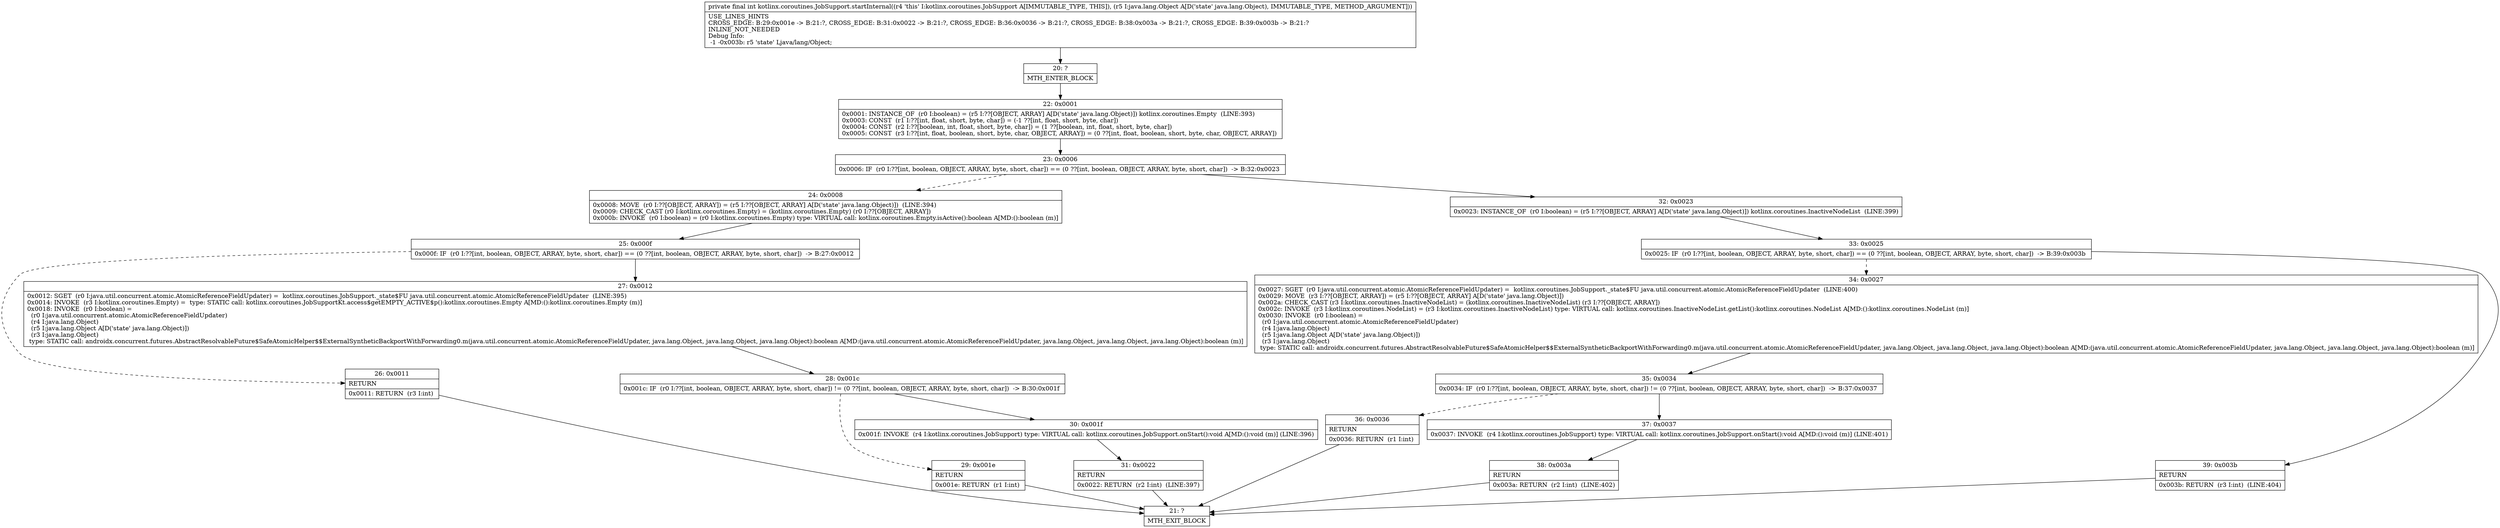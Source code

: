 digraph "CFG forkotlinx.coroutines.JobSupport.startInternal(Ljava\/lang\/Object;)I" {
Node_20 [shape=record,label="{20\:\ ?|MTH_ENTER_BLOCK\l}"];
Node_22 [shape=record,label="{22\:\ 0x0001|0x0001: INSTANCE_OF  (r0 I:boolean) = (r5 I:??[OBJECT, ARRAY] A[D('state' java.lang.Object)]) kotlinx.coroutines.Empty  (LINE:393)\l0x0003: CONST  (r1 I:??[int, float, short, byte, char]) = (\-1 ??[int, float, short, byte, char]) \l0x0004: CONST  (r2 I:??[boolean, int, float, short, byte, char]) = (1 ??[boolean, int, float, short, byte, char]) \l0x0005: CONST  (r3 I:??[int, float, boolean, short, byte, char, OBJECT, ARRAY]) = (0 ??[int, float, boolean, short, byte, char, OBJECT, ARRAY]) \l}"];
Node_23 [shape=record,label="{23\:\ 0x0006|0x0006: IF  (r0 I:??[int, boolean, OBJECT, ARRAY, byte, short, char]) == (0 ??[int, boolean, OBJECT, ARRAY, byte, short, char])  \-\> B:32:0x0023 \l}"];
Node_24 [shape=record,label="{24\:\ 0x0008|0x0008: MOVE  (r0 I:??[OBJECT, ARRAY]) = (r5 I:??[OBJECT, ARRAY] A[D('state' java.lang.Object)])  (LINE:394)\l0x0009: CHECK_CAST (r0 I:kotlinx.coroutines.Empty) = (kotlinx.coroutines.Empty) (r0 I:??[OBJECT, ARRAY]) \l0x000b: INVOKE  (r0 I:boolean) = (r0 I:kotlinx.coroutines.Empty) type: VIRTUAL call: kotlinx.coroutines.Empty.isActive():boolean A[MD:():boolean (m)]\l}"];
Node_25 [shape=record,label="{25\:\ 0x000f|0x000f: IF  (r0 I:??[int, boolean, OBJECT, ARRAY, byte, short, char]) == (0 ??[int, boolean, OBJECT, ARRAY, byte, short, char])  \-\> B:27:0x0012 \l}"];
Node_26 [shape=record,label="{26\:\ 0x0011|RETURN\l|0x0011: RETURN  (r3 I:int) \l}"];
Node_21 [shape=record,label="{21\:\ ?|MTH_EXIT_BLOCK\l}"];
Node_27 [shape=record,label="{27\:\ 0x0012|0x0012: SGET  (r0 I:java.util.concurrent.atomic.AtomicReferenceFieldUpdater) =  kotlinx.coroutines.JobSupport._state$FU java.util.concurrent.atomic.AtomicReferenceFieldUpdater  (LINE:395)\l0x0014: INVOKE  (r3 I:kotlinx.coroutines.Empty) =  type: STATIC call: kotlinx.coroutines.JobSupportKt.access$getEMPTY_ACTIVE$p():kotlinx.coroutines.Empty A[MD:():kotlinx.coroutines.Empty (m)]\l0x0018: INVOKE  (r0 I:boolean) = \l  (r0 I:java.util.concurrent.atomic.AtomicReferenceFieldUpdater)\l  (r4 I:java.lang.Object)\l  (r5 I:java.lang.Object A[D('state' java.lang.Object)])\l  (r3 I:java.lang.Object)\l type: STATIC call: androidx.concurrent.futures.AbstractResolvableFuture$SafeAtomicHelper$$ExternalSyntheticBackportWithForwarding0.m(java.util.concurrent.atomic.AtomicReferenceFieldUpdater, java.lang.Object, java.lang.Object, java.lang.Object):boolean A[MD:(java.util.concurrent.atomic.AtomicReferenceFieldUpdater, java.lang.Object, java.lang.Object, java.lang.Object):boolean (m)]\l}"];
Node_28 [shape=record,label="{28\:\ 0x001c|0x001c: IF  (r0 I:??[int, boolean, OBJECT, ARRAY, byte, short, char]) != (0 ??[int, boolean, OBJECT, ARRAY, byte, short, char])  \-\> B:30:0x001f \l}"];
Node_29 [shape=record,label="{29\:\ 0x001e|RETURN\l|0x001e: RETURN  (r1 I:int) \l}"];
Node_30 [shape=record,label="{30\:\ 0x001f|0x001f: INVOKE  (r4 I:kotlinx.coroutines.JobSupport) type: VIRTUAL call: kotlinx.coroutines.JobSupport.onStart():void A[MD:():void (m)] (LINE:396)\l}"];
Node_31 [shape=record,label="{31\:\ 0x0022|RETURN\l|0x0022: RETURN  (r2 I:int)  (LINE:397)\l}"];
Node_32 [shape=record,label="{32\:\ 0x0023|0x0023: INSTANCE_OF  (r0 I:boolean) = (r5 I:??[OBJECT, ARRAY] A[D('state' java.lang.Object)]) kotlinx.coroutines.InactiveNodeList  (LINE:399)\l}"];
Node_33 [shape=record,label="{33\:\ 0x0025|0x0025: IF  (r0 I:??[int, boolean, OBJECT, ARRAY, byte, short, char]) == (0 ??[int, boolean, OBJECT, ARRAY, byte, short, char])  \-\> B:39:0x003b \l}"];
Node_34 [shape=record,label="{34\:\ 0x0027|0x0027: SGET  (r0 I:java.util.concurrent.atomic.AtomicReferenceFieldUpdater) =  kotlinx.coroutines.JobSupport._state$FU java.util.concurrent.atomic.AtomicReferenceFieldUpdater  (LINE:400)\l0x0029: MOVE  (r3 I:??[OBJECT, ARRAY]) = (r5 I:??[OBJECT, ARRAY] A[D('state' java.lang.Object)]) \l0x002a: CHECK_CAST (r3 I:kotlinx.coroutines.InactiveNodeList) = (kotlinx.coroutines.InactiveNodeList) (r3 I:??[OBJECT, ARRAY]) \l0x002c: INVOKE  (r3 I:kotlinx.coroutines.NodeList) = (r3 I:kotlinx.coroutines.InactiveNodeList) type: VIRTUAL call: kotlinx.coroutines.InactiveNodeList.getList():kotlinx.coroutines.NodeList A[MD:():kotlinx.coroutines.NodeList (m)]\l0x0030: INVOKE  (r0 I:boolean) = \l  (r0 I:java.util.concurrent.atomic.AtomicReferenceFieldUpdater)\l  (r4 I:java.lang.Object)\l  (r5 I:java.lang.Object A[D('state' java.lang.Object)])\l  (r3 I:java.lang.Object)\l type: STATIC call: androidx.concurrent.futures.AbstractResolvableFuture$SafeAtomicHelper$$ExternalSyntheticBackportWithForwarding0.m(java.util.concurrent.atomic.AtomicReferenceFieldUpdater, java.lang.Object, java.lang.Object, java.lang.Object):boolean A[MD:(java.util.concurrent.atomic.AtomicReferenceFieldUpdater, java.lang.Object, java.lang.Object, java.lang.Object):boolean (m)]\l}"];
Node_35 [shape=record,label="{35\:\ 0x0034|0x0034: IF  (r0 I:??[int, boolean, OBJECT, ARRAY, byte, short, char]) != (0 ??[int, boolean, OBJECT, ARRAY, byte, short, char])  \-\> B:37:0x0037 \l}"];
Node_36 [shape=record,label="{36\:\ 0x0036|RETURN\l|0x0036: RETURN  (r1 I:int) \l}"];
Node_37 [shape=record,label="{37\:\ 0x0037|0x0037: INVOKE  (r4 I:kotlinx.coroutines.JobSupport) type: VIRTUAL call: kotlinx.coroutines.JobSupport.onStart():void A[MD:():void (m)] (LINE:401)\l}"];
Node_38 [shape=record,label="{38\:\ 0x003a|RETURN\l|0x003a: RETURN  (r2 I:int)  (LINE:402)\l}"];
Node_39 [shape=record,label="{39\:\ 0x003b|RETURN\l|0x003b: RETURN  (r3 I:int)  (LINE:404)\l}"];
MethodNode[shape=record,label="{private final int kotlinx.coroutines.JobSupport.startInternal((r4 'this' I:kotlinx.coroutines.JobSupport A[IMMUTABLE_TYPE, THIS]), (r5 I:java.lang.Object A[D('state' java.lang.Object), IMMUTABLE_TYPE, METHOD_ARGUMENT]))  | USE_LINES_HINTS\lCROSS_EDGE: B:29:0x001e \-\> B:21:?, CROSS_EDGE: B:31:0x0022 \-\> B:21:?, CROSS_EDGE: B:36:0x0036 \-\> B:21:?, CROSS_EDGE: B:38:0x003a \-\> B:21:?, CROSS_EDGE: B:39:0x003b \-\> B:21:?\lINLINE_NOT_NEEDED\lDebug Info:\l  \-1 \-0x003b: r5 'state' Ljava\/lang\/Object;\l}"];
MethodNode -> Node_20;Node_20 -> Node_22;
Node_22 -> Node_23;
Node_23 -> Node_24[style=dashed];
Node_23 -> Node_32;
Node_24 -> Node_25;
Node_25 -> Node_26[style=dashed];
Node_25 -> Node_27;
Node_26 -> Node_21;
Node_27 -> Node_28;
Node_28 -> Node_29[style=dashed];
Node_28 -> Node_30;
Node_29 -> Node_21;
Node_30 -> Node_31;
Node_31 -> Node_21;
Node_32 -> Node_33;
Node_33 -> Node_34[style=dashed];
Node_33 -> Node_39;
Node_34 -> Node_35;
Node_35 -> Node_36[style=dashed];
Node_35 -> Node_37;
Node_36 -> Node_21;
Node_37 -> Node_38;
Node_38 -> Node_21;
Node_39 -> Node_21;
}

